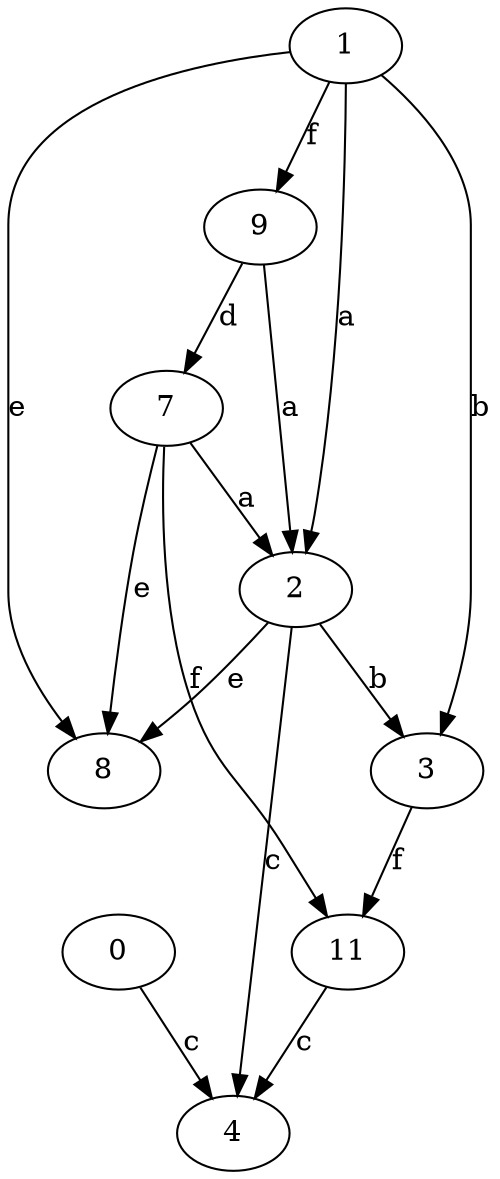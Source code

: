 strict digraph  {
0;
1;
2;
3;
4;
7;
8;
9;
11;
0 -> 4  [label=c];
1 -> 2  [label=a];
1 -> 3  [label=b];
1 -> 8  [label=e];
1 -> 9  [label=f];
2 -> 3  [label=b];
2 -> 4  [label=c];
2 -> 8  [label=e];
3 -> 11  [label=f];
7 -> 2  [label=a];
7 -> 8  [label=e];
7 -> 11  [label=f];
9 -> 2  [label=a];
9 -> 7  [label=d];
11 -> 4  [label=c];
}
